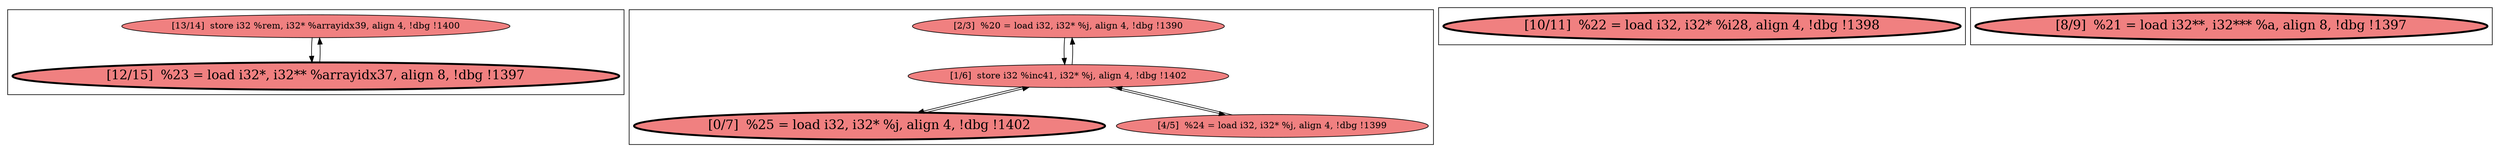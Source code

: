 
digraph G {



node2531->node2532 [ ]
node2527->node2529 [ ]
node2532->node2531 [ ]
node2529->node2527 [ ]
node2529->node2528 [ ]
node2526->node2529 [ ]
node2528->node2529 [ ]
node2529->node2526 [ ]


subgraph cluster3 {


node2533 [penwidth=3.0,fontsize=20,fillcolor=lightcoral,label="[10/11]  %22 = load i32, i32* %i28, align 4, !dbg !1398",shape=ellipse,style=filled ]



}

subgraph cluster2 {


node2532 [penwidth=3.0,fontsize=20,fillcolor=lightcoral,label="[12/15]  %23 = load i32*, i32** %arrayidx37, align 8, !dbg !1397",shape=ellipse,style=filled ]
node2531 [fillcolor=lightcoral,label="[13/14]  store i32 %rem, i32* %arrayidx39, align 4, !dbg !1400",shape=ellipse,style=filled ]



}

subgraph cluster0 {


node2529 [fillcolor=lightcoral,label="[1/6]  store i32 %inc41, i32* %j, align 4, !dbg !1402",shape=ellipse,style=filled ]
node2526 [fillcolor=lightcoral,label="[4/5]  %24 = load i32, i32* %j, align 4, !dbg !1399",shape=ellipse,style=filled ]
node2528 [penwidth=3.0,fontsize=20,fillcolor=lightcoral,label="[0/7]  %25 = load i32, i32* %j, align 4, !dbg !1402",shape=ellipse,style=filled ]
node2527 [fillcolor=lightcoral,label="[2/3]  %20 = load i32, i32* %j, align 4, !dbg !1390",shape=ellipse,style=filled ]



}

subgraph cluster1 {


node2530 [penwidth=3.0,fontsize=20,fillcolor=lightcoral,label="[8/9]  %21 = load i32**, i32*** %a, align 8, !dbg !1397",shape=ellipse,style=filled ]



}

}
